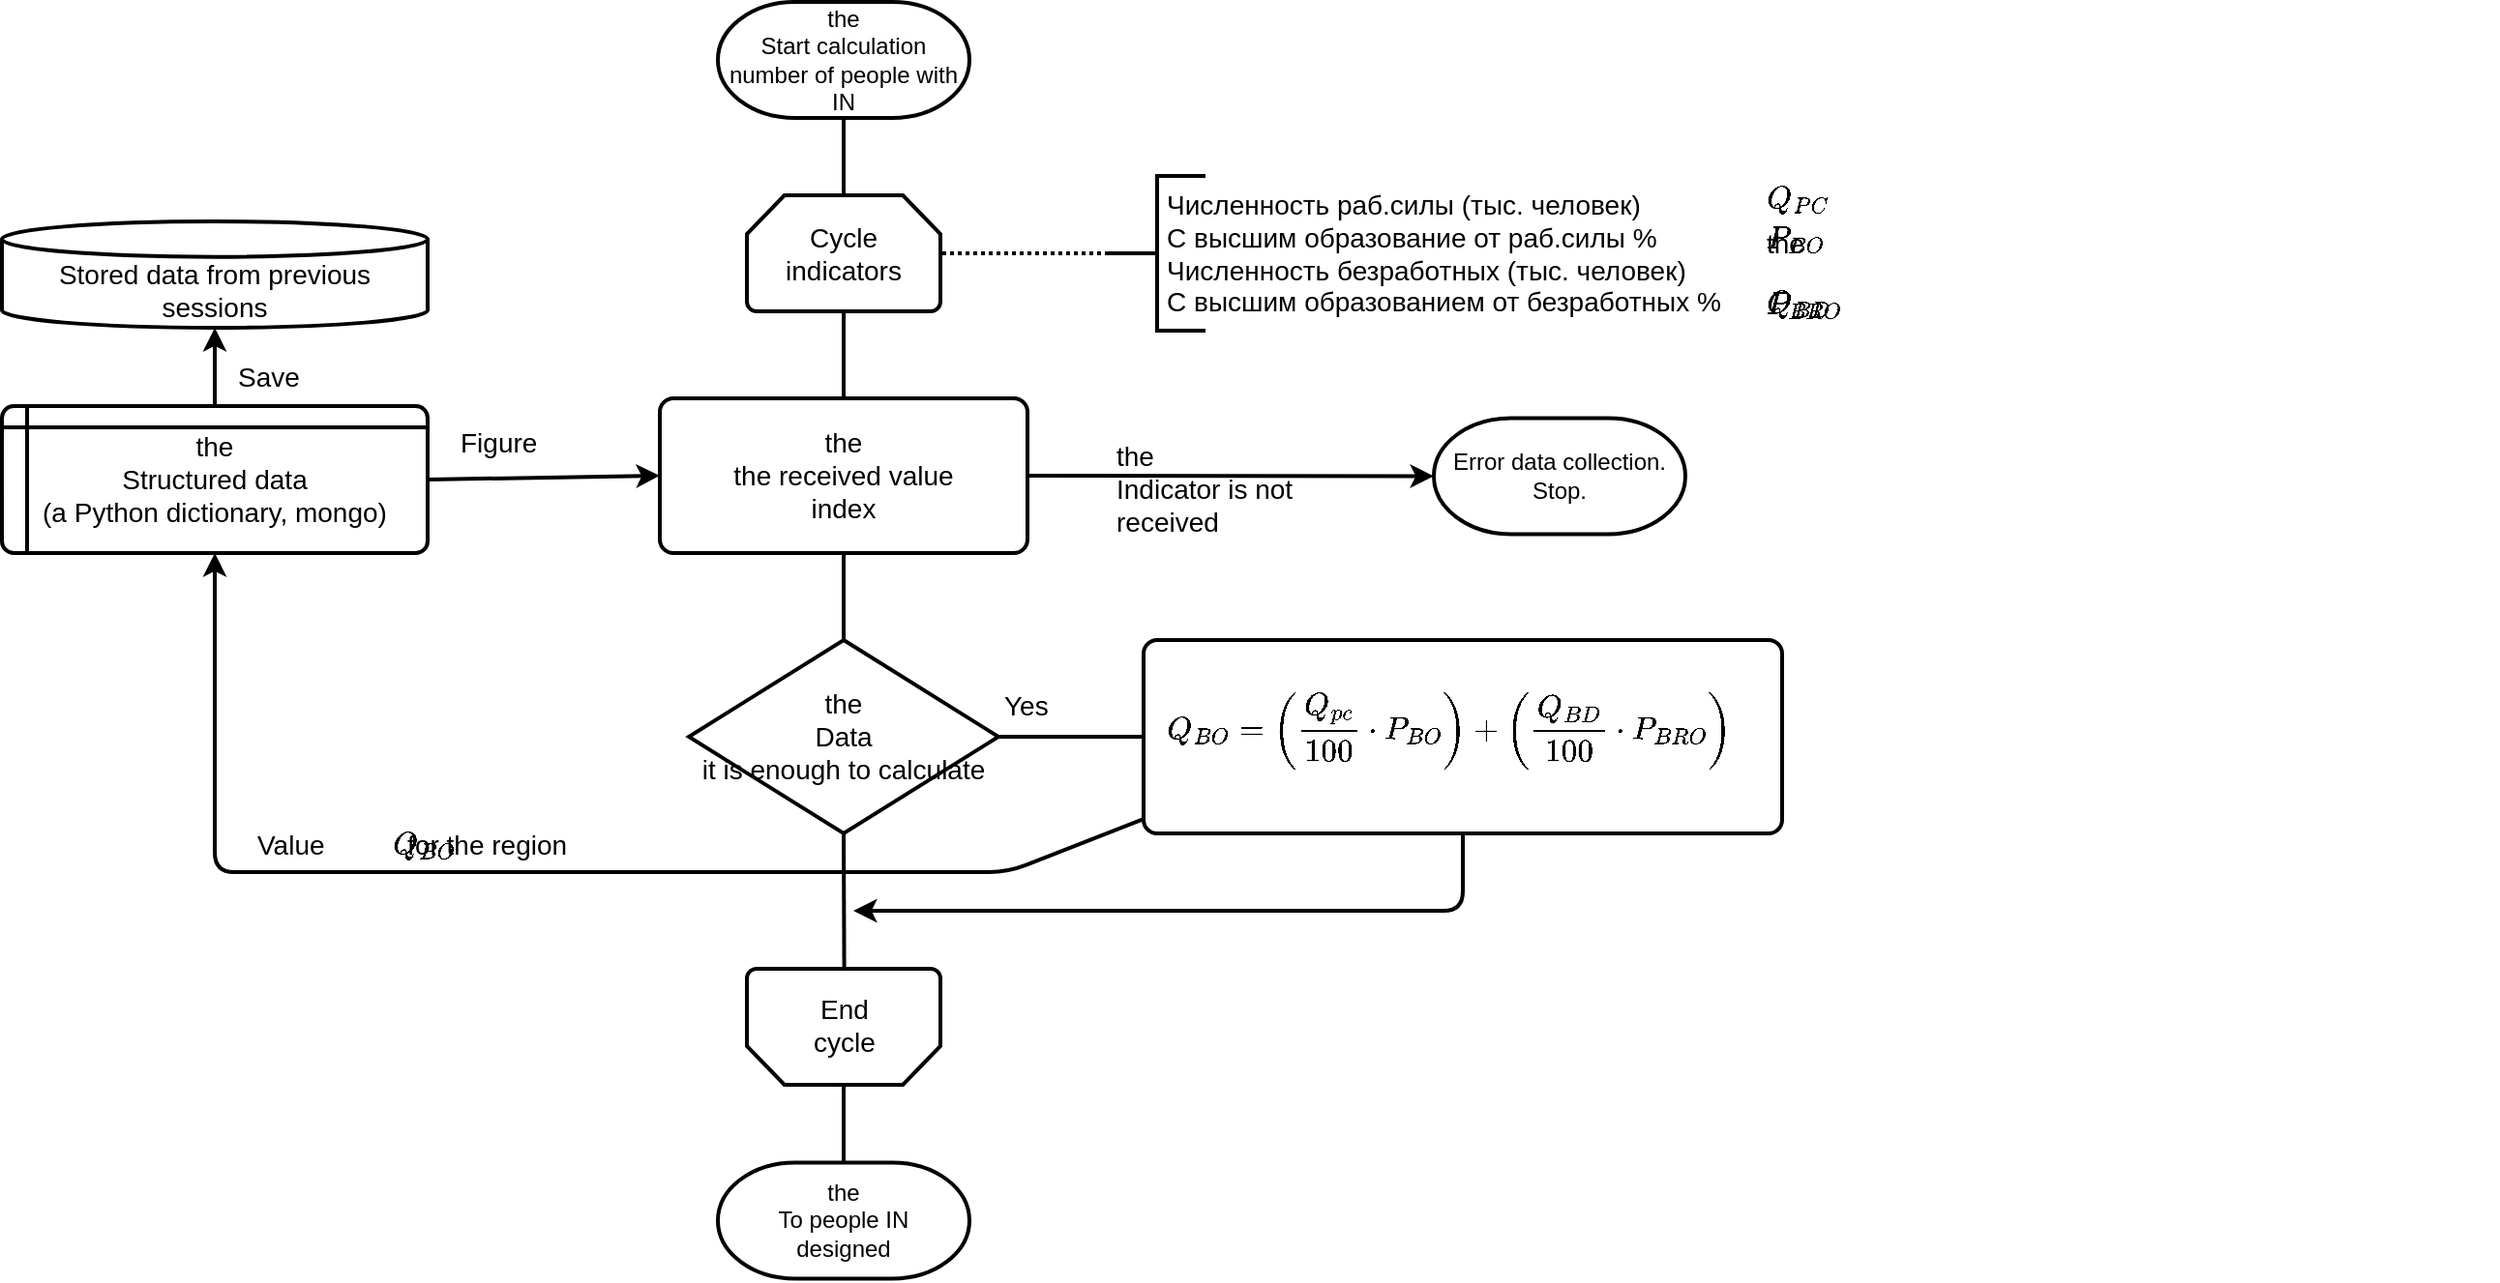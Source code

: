 <mxfile version="11.1.1" type="device"><diagram id="z39DL7Njgp30o1lKx-rK" name="Page-1"><mxGraphModel dx="2249" dy="769" grid="1" gridSize="10" guides="1" tooltips="1" connect="1" arrows="1" fold="1" page="1" pageScale="1" pageWidth="827" pageHeight="1169" math="1" shadow="0"><root><mxCell id="0"/><mxCell id="1" parent="0"/><mxCell id="JxfwijeBZ9hhMscocp7t-112" style="edgeStyle=none;rounded=1;orthogonalLoop=1;jettySize=auto;html=1;exitX=0.5;exitY=1;exitDx=0;exitDy=0;exitPerimeter=0;entryX=0.5;entryY=0;entryDx=0;entryDy=0;entryPerimeter=0;endArrow=none;endFill=0;strokeWidth=2;fontSize=14;" parent="1" source="JxfwijeBZ9hhMscocp7t-7" target="JxfwijeBZ9hhMscocp7t-97" edge="1"><mxGeometry relative="1" as="geometry"/></mxCell><mxCell id="JxfwijeBZ9hhMscocp7t-7" value="the &lt;div&gt;Start calculation&lt;br&gt;&lt;/div&gt;&lt;div&gt;number of people with IN&lt;br&gt;&lt;/div&gt;" style="strokeWidth=2;html=1;shape=mxgraph.flowchart.terminator;whiteSpace=wrap;" parent="1" vertex="1"><mxGeometry x="270" y="60" width="130" height="60" as="geometry"/></mxCell><mxCell id="JxfwijeBZ9hhMscocp7t-120" style="edgeStyle=none;rounded=1;orthogonalLoop=1;jettySize=auto;html=1;exitX=1;exitY=0.5;exitDx=0;exitDy=0;entryX=0;entryY=0.5;entryDx=0;entryDy=0;endArrow=classic;endFill=1;strokeWidth=2;fontSize=14;" parent="1" source="JxfwijeBZ9hhMscocp7t-60" target="JxfwijeBZ9hhMscocp7t-98" edge="1"><mxGeometry relative="1" as="geometry"/></mxCell><mxCell id="JxfwijeBZ9hhMscocp7t-121" style="edgeStyle=none;rounded=1;orthogonalLoop=1;jettySize=auto;html=1;exitX=0.5;exitY=0;exitDx=0;exitDy=0;entryX=0.5;entryY=1;entryDx=0;entryDy=0;entryPerimeter=0;endArrow=classic;endFill=1;strokeWidth=2;fontSize=14;" parent="1" source="JxfwijeBZ9hhMscocp7t-60" target="JxfwijeBZ9hhMscocp7t-81" edge="1"><mxGeometry relative="1" as="geometry"/></mxCell><mxCell id="JxfwijeBZ9hhMscocp7t-60" value="the &lt;div&gt;Structured data&lt;/div&gt;&lt;div&gt;(a Python dictionary, mongo)&lt;br&gt;&lt;/div&gt;" style="shape=internalStorage;whiteSpace=wrap;html=1;dx=13;dy=11;rounded=1;arcSize=8;strokeWidth=2;shadow=0;glass=0;comic=0;fillColor=none;fontSize=14;" parent="1" vertex="1"><mxGeometry x="-100" y="269" width="220" height="76" as="geometry"/></mxCell><mxCell id="JxfwijeBZ9hhMscocp7t-62" value="the &lt;div&gt;To people IN&lt;/div&gt;&lt;div&gt;designed&lt;br&gt;&lt;/div&gt;" style="strokeWidth=2;html=1;shape=mxgraph.flowchart.terminator;whiteSpace=wrap;" parent="1" vertex="1"><mxGeometry x="270" y="660.214" width="130" height="60" as="geometry"/></mxCell><mxCell id="JxfwijeBZ9hhMscocp7t-81" value="Stored data from previous sessions" style="strokeWidth=2;html=1;shape=mxgraph.flowchart.database;whiteSpace=wrap;rounded=1;shadow=0;glass=0;comic=0;fillColor=none;fontSize=14;verticalAlign=bottom;" parent="1" vertex="1"><mxGeometry x="-100" y="173.5" width="220" height="55" as="geometry"/></mxCell><UserObject label="&lt;div&gt;Численность раб.силы (тыс. человек)&lt;/div&gt;&lt;div&gt;С высшим образование от раб.силы %&lt;/div&gt;&lt;div&gt;Численность безработных (тыс. человек)&lt;/div&gt;С высшим образованием от безработных %" id="JxfwijeBZ9hhMscocp7t-95"><mxCell style="text;html=1;fontSize=14;" parent="1" vertex="1"><mxGeometry x="500" y="150" width="310" height="80" as="geometry"/></mxCell></UserObject><mxCell id="JxfwijeBZ9hhMscocp7t-127" style="edgeStyle=none;rounded=1;orthogonalLoop=1;jettySize=auto;html=1;exitX=0;exitY=0.5;exitDx=0;exitDy=0;exitPerimeter=0;entryX=1;entryY=0.5;entryDx=0;entryDy=0;entryPerimeter=0;endArrow=none;endFill=0;strokeWidth=2;fontSize=14;startArrow=none;startFill=0;dashed=1;dashPattern=1 1;" parent="1" source="JxfwijeBZ9hhMscocp7t-96" target="JxfwijeBZ9hhMscocp7t-97" edge="1"><mxGeometry relative="1" as="geometry"/></mxCell><mxCell id="JxfwijeBZ9hhMscocp7t-96" value="" style="strokeWidth=2;html=1;shape=mxgraph.flowchart.annotation_2;align=left;pointerEvents=1;rounded=1;shadow=0;glass=0;comic=0;fillColor=none;fontSize=14;" parent="1" vertex="1"><mxGeometry x="472" y="150" width="50" height="80" as="geometry"/></mxCell><mxCell id="JxfwijeBZ9hhMscocp7t-113" style="edgeStyle=none;rounded=1;orthogonalLoop=1;jettySize=auto;html=1;exitX=0.5;exitY=1;exitDx=0;exitDy=0;exitPerimeter=0;entryX=0.5;entryY=0;entryDx=0;entryDy=0;endArrow=none;endFill=0;strokeWidth=2;fontSize=14;" parent="1" source="JxfwijeBZ9hhMscocp7t-97" target="JxfwijeBZ9hhMscocp7t-98" edge="1"><mxGeometry relative="1" as="geometry"/></mxCell><mxCell id="JxfwijeBZ9hhMscocp7t-97" value="Cycle indicators" style="strokeWidth=2;html=1;shape=mxgraph.flowchart.loop_limit;whiteSpace=wrap;rounded=1;shadow=0;glass=0;comic=0;fillColor=none;fontSize=14;" parent="1" vertex="1"><mxGeometry x="285" y="160" width="100" height="60" as="geometry"/></mxCell><mxCell id="JxfwijeBZ9hhMscocp7t-114" style="edgeStyle=none;rounded=1;orthogonalLoop=1;jettySize=auto;html=1;exitX=0.5;exitY=1;exitDx=0;exitDy=0;entryX=0.5;entryY=0;entryDx=0;entryDy=0;entryPerimeter=0;endArrow=none;endFill=0;strokeWidth=2;fontSize=14;" parent="1" source="JxfwijeBZ9hhMscocp7t-98" target="JxfwijeBZ9hhMscocp7t-99" edge="1"><mxGeometry relative="1" as="geometry"/></mxCell><mxCell id="JxfwijeBZ9hhMscocp7t-129" style="edgeStyle=none;rounded=1;orthogonalLoop=1;jettySize=auto;html=1;exitX=1;exitY=0.5;exitDx=0;exitDy=0;entryX=0;entryY=0.5;entryDx=0;entryDy=0;entryPerimeter=0;startArrow=none;startFill=0;endArrow=classic;endFill=1;strokeWidth=2;fontSize=14;" parent="1" source="JxfwijeBZ9hhMscocp7t-98" target="JxfwijeBZ9hhMscocp7t-128" edge="1"><mxGeometry relative="1" as="geometry"/></mxCell><mxCell id="JxfwijeBZ9hhMscocp7t-98" value="the &lt;div&gt;the received value&lt;/div&gt;&lt;div&gt;index&lt;br&gt;&lt;/div&gt;" style="rounded=1;whiteSpace=wrap;html=1;absoluteArcSize=1;arcSize=14;strokeWidth=2;shadow=0;glass=0;comic=0;fillColor=none;fontSize=14;" parent="1" vertex="1"><mxGeometry x="240" y="265" width="190" height="80" as="geometry"/></mxCell><mxCell id="JxfwijeBZ9hhMscocp7t-115" style="edgeStyle=none;rounded=1;orthogonalLoop=1;jettySize=auto;html=1;exitX=1;exitY=0.5;exitDx=0;exitDy=0;exitPerimeter=0;entryX=0;entryY=0.5;entryDx=0;entryDy=0;endArrow=none;endFill=0;strokeWidth=2;fontSize=14;" parent="1" source="JxfwijeBZ9hhMscocp7t-99" target="JxfwijeBZ9hhMscocp7t-101" edge="1"><mxGeometry relative="1" as="geometry"/></mxCell><mxCell id="JxfwijeBZ9hhMscocp7t-117" style="edgeStyle=none;rounded=1;orthogonalLoop=1;jettySize=auto;html=1;exitX=0.5;exitY=1;exitDx=0;exitDy=0;exitPerimeter=0;endArrow=none;endFill=0;strokeWidth=2;fontSize=14;" parent="1" source="JxfwijeBZ9hhMscocp7t-99" edge="1"><mxGeometry relative="1" as="geometry"><mxPoint x="335.294" y="560" as="targetPoint"/></mxGeometry></mxCell><mxCell id="JxfwijeBZ9hhMscocp7t-99" value="the &lt;div&gt;Data &lt;br&gt;&lt;/div&gt;&lt;div&gt;it is enough to calculate&lt;/div&gt;" style="strokeWidth=2;html=1;shape=mxgraph.flowchart.decision;whiteSpace=wrap;rounded=1;shadow=0;glass=0;comic=0;fillColor=none;fontSize=14;" parent="1" vertex="1"><mxGeometry x="255" y="390" width="160" height="100" as="geometry"/></mxCell><mxCell id="JxfwijeBZ9hhMscocp7t-116" style="edgeStyle=none;rounded=1;orthogonalLoop=1;jettySize=auto;html=1;exitX=0.5;exitY=1;exitDx=0;exitDy=0;endArrow=classic;endFill=1;strokeWidth=2;fontSize=14;" parent="1" source="JxfwijeBZ9hhMscocp7t-101" edge="1"><mxGeometry relative="1" as="geometry"><mxPoint x="340" y="530" as="targetPoint"/><Array as="points"><mxPoint x="655" y="530"/></Array></mxGeometry></mxCell><mxCell id="JxfwijeBZ9hhMscocp7t-119" style="edgeStyle=none;rounded=1;orthogonalLoop=1;jettySize=auto;html=1;exitX=-0.001;exitY=0.927;exitDx=0;exitDy=0;entryX=0.5;entryY=1;entryDx=0;entryDy=0;endArrow=classic;endFill=1;strokeWidth=2;fontSize=14;exitPerimeter=0;" parent="1" source="JxfwijeBZ9hhMscocp7t-101" target="JxfwijeBZ9hhMscocp7t-60" edge="1"><mxGeometry relative="1" as="geometry"><Array as="points"><mxPoint x="420" y="510"/><mxPoint x="10" y="510"/></Array></mxGeometry></mxCell><mxCell id="JxfwijeBZ9hhMscocp7t-101" value="" style="rounded=1;whiteSpace=wrap;html=1;absoluteArcSize=1;arcSize=14;strokeWidth=2;shadow=0;glass=0;comic=0;fillColor=none;fontSize=14;" parent="1" vertex="1"><mxGeometry x="490" y="390" width="330" height="100" as="geometry"/></mxCell><mxCell id="JxfwijeBZ9hhMscocp7t-102" value="$$Q_{BO} =&amp;nbsp; \left(\frac{Q_{pc}}{100} \cdot P_{BO}\right) + \left(\frac{Q_{BD}}{100} \cdot P_{BRO}\right)$$" style="text;html=1;resizable=0;points=[];autosize=1;align=left;verticalAlign=top;spacingTop=-4;fontSize=14;" parent="1" vertex="1"><mxGeometry x="500" y="400" width="690" height="20" as="geometry"/></mxCell><mxCell id="JxfwijeBZ9hhMscocp7t-105" value="$$Q_{PC}$$" style="text;html=1;resizable=0;points=[];autosize=1;align=left;verticalAlign=top;spacingTop=-4;fontSize=14;" parent="1" vertex="1"><mxGeometry x="810" y="137" width="100" height="20" as="geometry"/></mxCell><mxCell id="JxfwijeBZ9hhMscocp7t-106" value="$$P_{BO}$$" style="text;html=1;resizable=0;points=[];autosize=1;align=left;verticalAlign=top;spacingTop=-4;fontSize=14;" parent="1" vertex="1"><mxGeometry x="810" y="157" width="90" height="20" as="geometry"/></mxCell><mxCell id="JxfwijeBZ9hhMscocp7t-107" value="the &lt;div&gt;$$Q_{BD}$$&lt;/div&gt;" style="text;html=1;resizable=0;points=[];autosize=1;align=left;verticalAlign=top;spacingTop=-4;fontSize=14;" parent="1" vertex="1"><mxGeometry x="810" y="174" width="90" height="20" as="geometry"/></mxCell><mxCell id="JxfwijeBZ9hhMscocp7t-108" value="$$P_{BRO}$$" style="text;html=1;resizable=0;points=[];autosize=1;align=left;verticalAlign=top;spacingTop=-4;fontSize=14;" parent="1" vertex="1"><mxGeometry x="810" y="191" width="110" height="20" as="geometry"/></mxCell><mxCell id="JxfwijeBZ9hhMscocp7t-111" value="" style="group" parent="1" connectable="0" vertex="1"><mxGeometry x="285" y="560" width="100" height="60" as="geometry"/></mxCell><mxCell id="JxfwijeBZ9hhMscocp7t-109" value="" style="strokeWidth=2;html=1;shape=mxgraph.flowchart.loop_limit;whiteSpace=wrap;rounded=1;shadow=0;glass=0;comic=0;fillColor=none;fontSize=14;rotation=-180;" parent="JxfwijeBZ9hhMscocp7t-111" vertex="1"><mxGeometry width="100" height="60" as="geometry"/></mxCell><mxCell id="JxfwijeBZ9hhMscocp7t-110" value="&lt;div align=&quot;center&quot;&gt;End&lt;/div&gt;&lt;div align=&quot;center&quot;&gt;cycle&lt;br&gt;&lt;/div&gt;" style="text;html=1;resizable=0;points=[];autosize=1;align=center;verticalAlign=top;spacingTop=-4;fontSize=14;" parent="JxfwijeBZ9hhMscocp7t-111" vertex="1"><mxGeometry x="20" y="10" width="60" height="40" as="geometry"/></mxCell><mxCell id="JxfwijeBZ9hhMscocp7t-118" style="edgeStyle=none;rounded=1;orthogonalLoop=1;jettySize=auto;html=1;exitX=0.5;exitY=0;exitDx=0;exitDy=0;exitPerimeter=0;entryX=0.5;entryY=0;entryDx=0;entryDy=0;entryPerimeter=0;endArrow=none;endFill=0;strokeWidth=2;fontSize=14;" parent="1" source="JxfwijeBZ9hhMscocp7t-109" target="JxfwijeBZ9hhMscocp7t-62" edge="1"><mxGeometry relative="1" as="geometry"/></mxCell><mxCell id="JxfwijeBZ9hhMscocp7t-122" value="Value&amp;nbsp;&amp;nbsp;&amp;nbsp;&amp;nbsp;&amp;nbsp;&amp;nbsp;&amp;nbsp;&amp;nbsp;&amp;nbsp;&amp;nbsp; for the region" style="text;html=1;resizable=0;points=[];autosize=1;align=left;verticalAlign=top;spacingTop=-4;fontSize=14;" parent="1" vertex="1"><mxGeometry x="30" y="485" width="210" height="20" as="geometry"/></mxCell><mxCell id="JxfwijeBZ9hhMscocp7t-123" value="$$Q_{BO}$$" style="text;html=1;resizable=0;points=[];autosize=1;align=left;verticalAlign=top;spacingTop=-4;fontSize=14;" parent="1" vertex="1"><mxGeometry x="100" y="471" width="100" height="20" as="geometry"/></mxCell><mxCell id="JxfwijeBZ9hhMscocp7t-124" value="Save" style="text;html=1;resizable=0;points=[];autosize=1;align=left;verticalAlign=top;spacingTop=-4;fontSize=14;" parent="1" vertex="1"><mxGeometry x="20" y="243" width="100" height="20" as="geometry"/></mxCell><mxCell id="JxfwijeBZ9hhMscocp7t-125" value="Figure" style="text;html=1;resizable=0;points=[];autosize=1;align=left;verticalAlign=top;spacingTop=-4;fontSize=14;" parent="1" vertex="1"><mxGeometry x="135" y="277" width="90" height="20" as="geometry"/></mxCell><mxCell id="JxfwijeBZ9hhMscocp7t-126" value="Yes" style="text;html=1;resizable=0;points=[];autosize=1;align=left;verticalAlign=top;spacingTop=-4;fontSize=14;" parent="1" vertex="1"><mxGeometry x="416" y="413" width="30" height="20" as="geometry"/></mxCell><mxCell id="JxfwijeBZ9hhMscocp7t-128" value="Error data collection. Stop." style="strokeWidth=2;html=1;shape=mxgraph.flowchart.terminator;whiteSpace=wrap;" parent="1" vertex="1"><mxGeometry x="640" y="275.214" width="130" height="60" as="geometry"/></mxCell><mxCell id="JxfwijeBZ9hhMscocp7t-130" value="the &lt;div&gt;Indicator is not&lt;/div&gt;&lt;div&gt;received&lt;br&gt;&lt;/div&gt;" style="text;html=1;resizable=0;points=[];autosize=1;align=left;verticalAlign=top;spacingTop=-4;fontSize=14;" parent="1" vertex="1"><mxGeometry x="474" y="284" width="110" height="40" as="geometry"/></mxCell></root></mxGraphModel></diagram></mxfile>